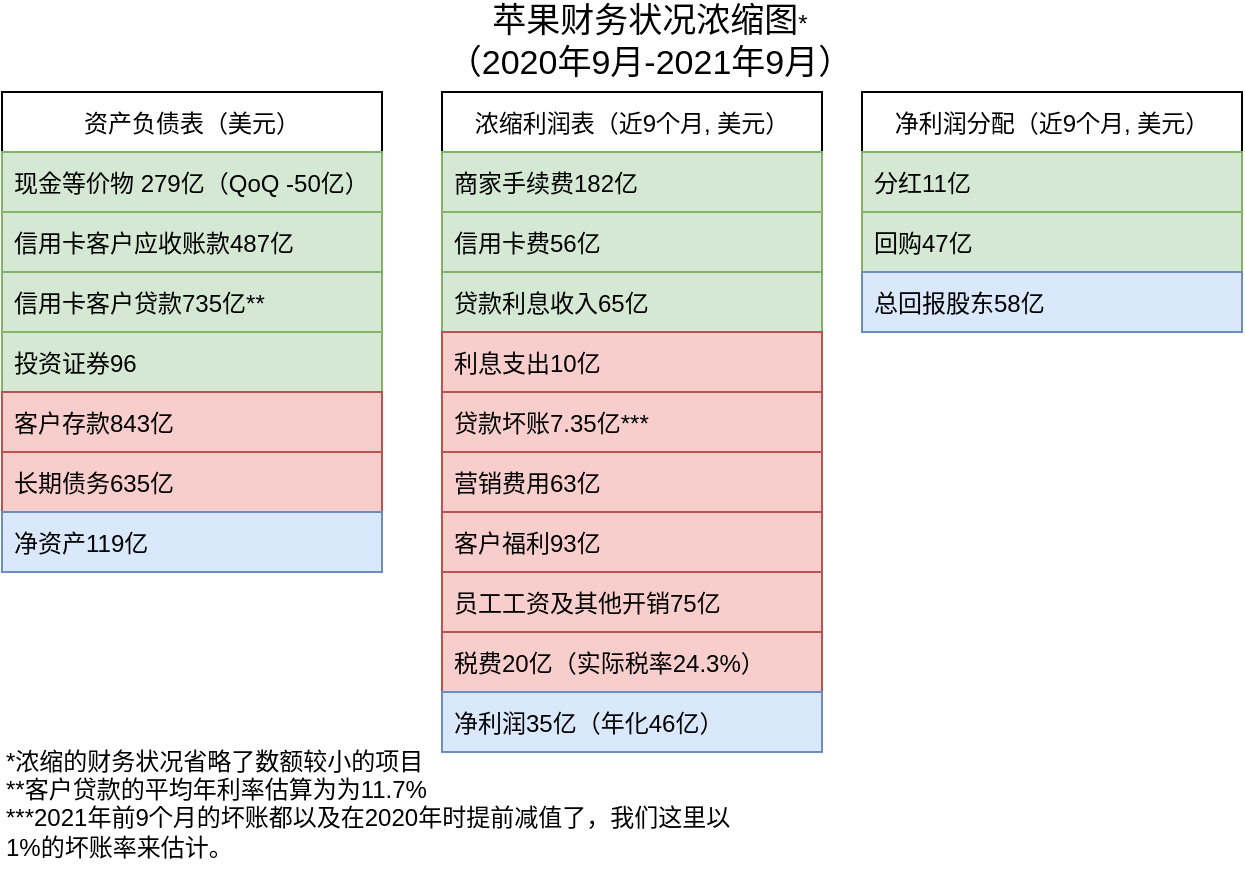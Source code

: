 <mxfile version="15.9.4" type="github"><diagram id="UfmZcZUgszk8OOR1oBgz" name="Page-1"><mxGraphModel dx="813" dy="420" grid="1" gridSize="10" guides="1" tooltips="1" connect="1" arrows="1" fold="1" page="1" pageScale="1" pageWidth="827" pageHeight="1169" math="0" shadow="0"><root><mxCell id="0"/><mxCell id="1" parent="0"/><mxCell id="yg2f-OdLsY0NM2jIDbTP-1" value="资产负债表（美元）" style="swimlane;fontStyle=0;childLayout=stackLayout;horizontal=1;startSize=30;horizontalStack=0;resizeParent=1;resizeParentMax=0;resizeLast=0;collapsible=1;marginBottom=0;" parent="1" vertex="1"><mxGeometry x="50" y="350" width="190" height="240" as="geometry"><mxRectangle x="100" y="350" width="140" height="30" as="alternateBounds"/></mxGeometry></mxCell><mxCell id="yg2f-OdLsY0NM2jIDbTP-2" value="现金等价物 279亿（QoQ -50亿）" style="text;strokeColor=#82b366;fillColor=#d5e8d4;align=left;verticalAlign=middle;spacingLeft=4;spacingRight=4;overflow=hidden;points=[[0,0.5],[1,0.5]];portConstraint=eastwest;rotatable=0;" parent="yg2f-OdLsY0NM2jIDbTP-1" vertex="1"><mxGeometry y="30" width="190" height="30" as="geometry"/></mxCell><mxCell id="yg2f-OdLsY0NM2jIDbTP-3" value="信用卡客户应收账款487亿" style="text;strokeColor=#82b366;fillColor=#d5e8d4;align=left;verticalAlign=middle;spacingLeft=4;spacingRight=4;overflow=hidden;points=[[0,0.5],[1,0.5]];portConstraint=eastwest;rotatable=0;" parent="yg2f-OdLsY0NM2jIDbTP-1" vertex="1"><mxGeometry y="60" width="190" height="30" as="geometry"/></mxCell><mxCell id="yg2f-OdLsY0NM2jIDbTP-4" value="信用卡客户贷款735亿**" style="text;strokeColor=#82b366;fillColor=#d5e8d4;align=left;verticalAlign=middle;spacingLeft=4;spacingRight=4;overflow=hidden;points=[[0,0.5],[1,0.5]];portConstraint=eastwest;rotatable=0;labelBackgroundColor=none;" parent="yg2f-OdLsY0NM2jIDbTP-1" vertex="1"><mxGeometry y="90" width="190" height="30" as="geometry"/></mxCell><mxCell id="_scnfwicN0OqMZllfAQ0-2" value="投资证券96" style="text;strokeColor=#82b366;fillColor=#d5e8d4;align=left;verticalAlign=middle;spacingLeft=4;spacingRight=4;overflow=hidden;points=[[0,0.5],[1,0.5]];portConstraint=eastwest;rotatable=0;" parent="yg2f-OdLsY0NM2jIDbTP-1" vertex="1"><mxGeometry y="120" width="190" height="30" as="geometry"/></mxCell><mxCell id="yg2f-OdLsY0NM2jIDbTP-9" value="客户存款843亿" style="text;strokeColor=#b85450;fillColor=#f8cecc;align=left;verticalAlign=middle;spacingLeft=4;spacingRight=4;overflow=hidden;points=[[0,0.5],[1,0.5]];portConstraint=eastwest;rotatable=0;" parent="yg2f-OdLsY0NM2jIDbTP-1" vertex="1"><mxGeometry y="150" width="190" height="30" as="geometry"/></mxCell><mxCell id="yg2f-OdLsY0NM2jIDbTP-10" value="长期债务635亿" style="text;strokeColor=#b85450;fillColor=#f8cecc;align=left;verticalAlign=middle;spacingLeft=4;spacingRight=4;overflow=hidden;points=[[0,0.5],[1,0.5]];portConstraint=eastwest;rotatable=0;" parent="yg2f-OdLsY0NM2jIDbTP-1" vertex="1"><mxGeometry y="180" width="190" height="30" as="geometry"/></mxCell><mxCell id="yg2f-OdLsY0NM2jIDbTP-29" value="净资产119亿" style="text;strokeColor=#6c8ebf;fillColor=#dae8fc;align=left;verticalAlign=middle;spacingLeft=4;spacingRight=4;overflow=hidden;points=[[0,0.5],[1,0.5]];portConstraint=eastwest;rotatable=0;" parent="yg2f-OdLsY0NM2jIDbTP-1" vertex="1"><mxGeometry y="210" width="190" height="30" as="geometry"/></mxCell><mxCell id="yg2f-OdLsY0NM2jIDbTP-5" value="浓缩利润表（近9个月, 美元）" style="swimlane;fontStyle=0;childLayout=stackLayout;horizontal=1;startSize=30;horizontalStack=0;resizeParent=1;resizeParentMax=0;resizeLast=0;collapsible=1;marginBottom=0;" parent="1" vertex="1"><mxGeometry x="270" y="350" width="190" height="330" as="geometry"/></mxCell><mxCell id="yg2f-OdLsY0NM2jIDbTP-6" value="商家手续费182亿" style="text;strokeColor=#82b366;fillColor=#d5e8d4;align=left;verticalAlign=middle;spacingLeft=4;spacingRight=4;overflow=hidden;points=[[0,0.5],[1,0.5]];portConstraint=eastwest;rotatable=0;" parent="yg2f-OdLsY0NM2jIDbTP-5" vertex="1"><mxGeometry y="30" width="190" height="30" as="geometry"/></mxCell><mxCell id="yg2f-OdLsY0NM2jIDbTP-7" value="信用卡费56亿" style="text;strokeColor=#82b366;fillColor=#d5e8d4;align=left;verticalAlign=middle;spacingLeft=4;spacingRight=4;overflow=hidden;points=[[0,0.5],[1,0.5]];portConstraint=eastwest;rotatable=0;" parent="yg2f-OdLsY0NM2jIDbTP-5" vertex="1"><mxGeometry y="60" width="190" height="30" as="geometry"/></mxCell><mxCell id="_scnfwicN0OqMZllfAQ0-3" value="贷款利息收入65亿" style="text;strokeColor=#82b366;fillColor=#d5e8d4;align=left;verticalAlign=middle;spacingLeft=4;spacingRight=4;overflow=hidden;points=[[0,0.5],[1,0.5]];portConstraint=eastwest;rotatable=0;" parent="yg2f-OdLsY0NM2jIDbTP-5" vertex="1"><mxGeometry y="90" width="190" height="30" as="geometry"/></mxCell><mxCell id="yg2f-OdLsY0NM2jIDbTP-16" value="利息支出10亿 " style="text;strokeColor=#b85450;fillColor=#f8cecc;align=left;verticalAlign=middle;spacingLeft=4;spacingRight=4;overflow=hidden;points=[[0,0.5],[1,0.5]];portConstraint=eastwest;rotatable=0;" parent="yg2f-OdLsY0NM2jIDbTP-5" vertex="1"><mxGeometry y="120" width="190" height="30" as="geometry"/></mxCell><mxCell id="yg2f-OdLsY0NM2jIDbTP-17" value="贷款坏账7.35亿***" style="text;strokeColor=#b85450;fillColor=#f8cecc;align=left;verticalAlign=middle;spacingLeft=4;spacingRight=4;overflow=hidden;points=[[0,0.5],[1,0.5]];portConstraint=eastwest;rotatable=0;" parent="yg2f-OdLsY0NM2jIDbTP-5" vertex="1"><mxGeometry y="150" width="190" height="30" as="geometry"/></mxCell><mxCell id="_scnfwicN0OqMZllfAQ0-5" value="营销费用63亿" style="text;strokeColor=#b85450;fillColor=#f8cecc;align=left;verticalAlign=middle;spacingLeft=4;spacingRight=4;overflow=hidden;points=[[0,0.5],[1,0.5]];portConstraint=eastwest;rotatable=0;" parent="yg2f-OdLsY0NM2jIDbTP-5" vertex="1"><mxGeometry y="180" width="190" height="30" as="geometry"/></mxCell><mxCell id="_scnfwicN0OqMZllfAQ0-6" value="客户福利93亿" style="text;strokeColor=#b85450;fillColor=#f8cecc;align=left;verticalAlign=middle;spacingLeft=4;spacingRight=4;overflow=hidden;points=[[0,0.5],[1,0.5]];portConstraint=eastwest;rotatable=0;" parent="yg2f-OdLsY0NM2jIDbTP-5" vertex="1"><mxGeometry y="210" width="190" height="30" as="geometry"/></mxCell><mxCell id="_scnfwicN0OqMZllfAQ0-7" value="员工工资及其他开销75亿" style="text;strokeColor=#b85450;fillColor=#f8cecc;align=left;verticalAlign=middle;spacingLeft=4;spacingRight=4;overflow=hidden;points=[[0,0.5],[1,0.5]];portConstraint=eastwest;rotatable=0;" parent="yg2f-OdLsY0NM2jIDbTP-5" vertex="1"><mxGeometry y="240" width="190" height="30" as="geometry"/></mxCell><mxCell id="yg2f-OdLsY0NM2jIDbTP-30" value="税费20亿（实际税率24.3%）" style="text;strokeColor=#b85450;fillColor=#f8cecc;align=left;verticalAlign=middle;spacingLeft=4;spacingRight=4;overflow=hidden;points=[[0,0.5],[1,0.5]];portConstraint=eastwest;rotatable=0;" parent="yg2f-OdLsY0NM2jIDbTP-5" vertex="1"><mxGeometry y="270" width="190" height="30" as="geometry"/></mxCell><mxCell id="yg2f-OdLsY0NM2jIDbTP-28" value="净利润35亿（年化46亿）" style="text;strokeColor=#6c8ebf;fillColor=#dae8fc;align=left;verticalAlign=middle;spacingLeft=4;spacingRight=4;overflow=hidden;points=[[0,0.5],[1,0.5]];portConstraint=eastwest;rotatable=0;" parent="yg2f-OdLsY0NM2jIDbTP-5" vertex="1"><mxGeometry y="300" width="190" height="30" as="geometry"/></mxCell><mxCell id="yg2f-OdLsY0NM2jIDbTP-32" value="苹果财务状况浓缩图&lt;span style=&quot;font-size: 12px ; text-align: left&quot;&gt;*&lt;/span&gt;&lt;br&gt;（2020年9月-2021年9月）" style="text;html=1;strokeColor=none;fillColor=none;align=center;verticalAlign=middle;whiteSpace=wrap;rounded=0;fontSize=17;" parent="1" vertex="1"><mxGeometry x="240" y="310" width="268" height="30" as="geometry"/></mxCell><mxCell id="_scnfwicN0OqMZllfAQ0-4" value="&lt;span&gt;*&lt;/span&gt;&lt;span&gt;浓缩的财务状况省略了数额较小的项目&lt;/span&gt;&lt;span&gt;&lt;br&gt;*&lt;/span&gt;&lt;span&gt;*&lt;/span&gt;&lt;span&gt;客户贷款的平均年利率估算为为11.7%&lt;br&gt;&lt;/span&gt;&lt;span&gt;***2021年前9个月的坏账都以及在2020年时提前减值了，我们这里以1%的坏账率来估计。&lt;/span&gt;&lt;span&gt;&lt;br&gt;&lt;/span&gt;&lt;span&gt;&lt;br&gt;&lt;/span&gt;" style="text;html=1;strokeColor=none;fillColor=none;align=left;verticalAlign=middle;whiteSpace=wrap;rounded=0;" parent="1" vertex="1"><mxGeometry x="50" y="683" width="370" height="60" as="geometry"/></mxCell><mxCell id="_scnfwicN0OqMZllfAQ0-8" value="净利润分配（近9个月, 美元）" style="swimlane;fontStyle=0;childLayout=stackLayout;horizontal=1;startSize=30;horizontalStack=0;resizeParent=1;resizeParentMax=0;resizeLast=0;collapsible=1;marginBottom=0;labelBackgroundColor=none;align=center;" parent="1" vertex="1"><mxGeometry x="480" y="350" width="190" height="120" as="geometry"/></mxCell><mxCell id="_scnfwicN0OqMZllfAQ0-10" value="分红11亿" style="text;strokeColor=#82b366;fillColor=#d5e8d4;align=left;verticalAlign=middle;spacingLeft=4;spacingRight=4;overflow=hidden;points=[[0,0.5],[1,0.5]];portConstraint=eastwest;rotatable=0;labelBackgroundColor=none;" parent="_scnfwicN0OqMZllfAQ0-8" vertex="1"><mxGeometry y="30" width="190" height="30" as="geometry"/></mxCell><mxCell id="_scnfwicN0OqMZllfAQ0-11" value="回购47亿" style="text;strokeColor=#82b366;fillColor=#d5e8d4;align=left;verticalAlign=middle;spacingLeft=4;spacingRight=4;overflow=hidden;points=[[0,0.5],[1,0.5]];portConstraint=eastwest;rotatable=0;labelBackgroundColor=none;" parent="_scnfwicN0OqMZllfAQ0-8" vertex="1"><mxGeometry y="60" width="190" height="30" as="geometry"/></mxCell><mxCell id="_scnfwicN0OqMZllfAQ0-12" value="总回报股东58亿" style="text;strokeColor=#6c8ebf;fillColor=#dae8fc;align=left;verticalAlign=middle;spacingLeft=4;spacingRight=4;overflow=hidden;points=[[0,0.5],[1,0.5]];portConstraint=eastwest;rotatable=0;labelBackgroundColor=none;" parent="_scnfwicN0OqMZllfAQ0-8" vertex="1"><mxGeometry y="90" width="190" height="30" as="geometry"/></mxCell></root></mxGraphModel></diagram></mxfile>